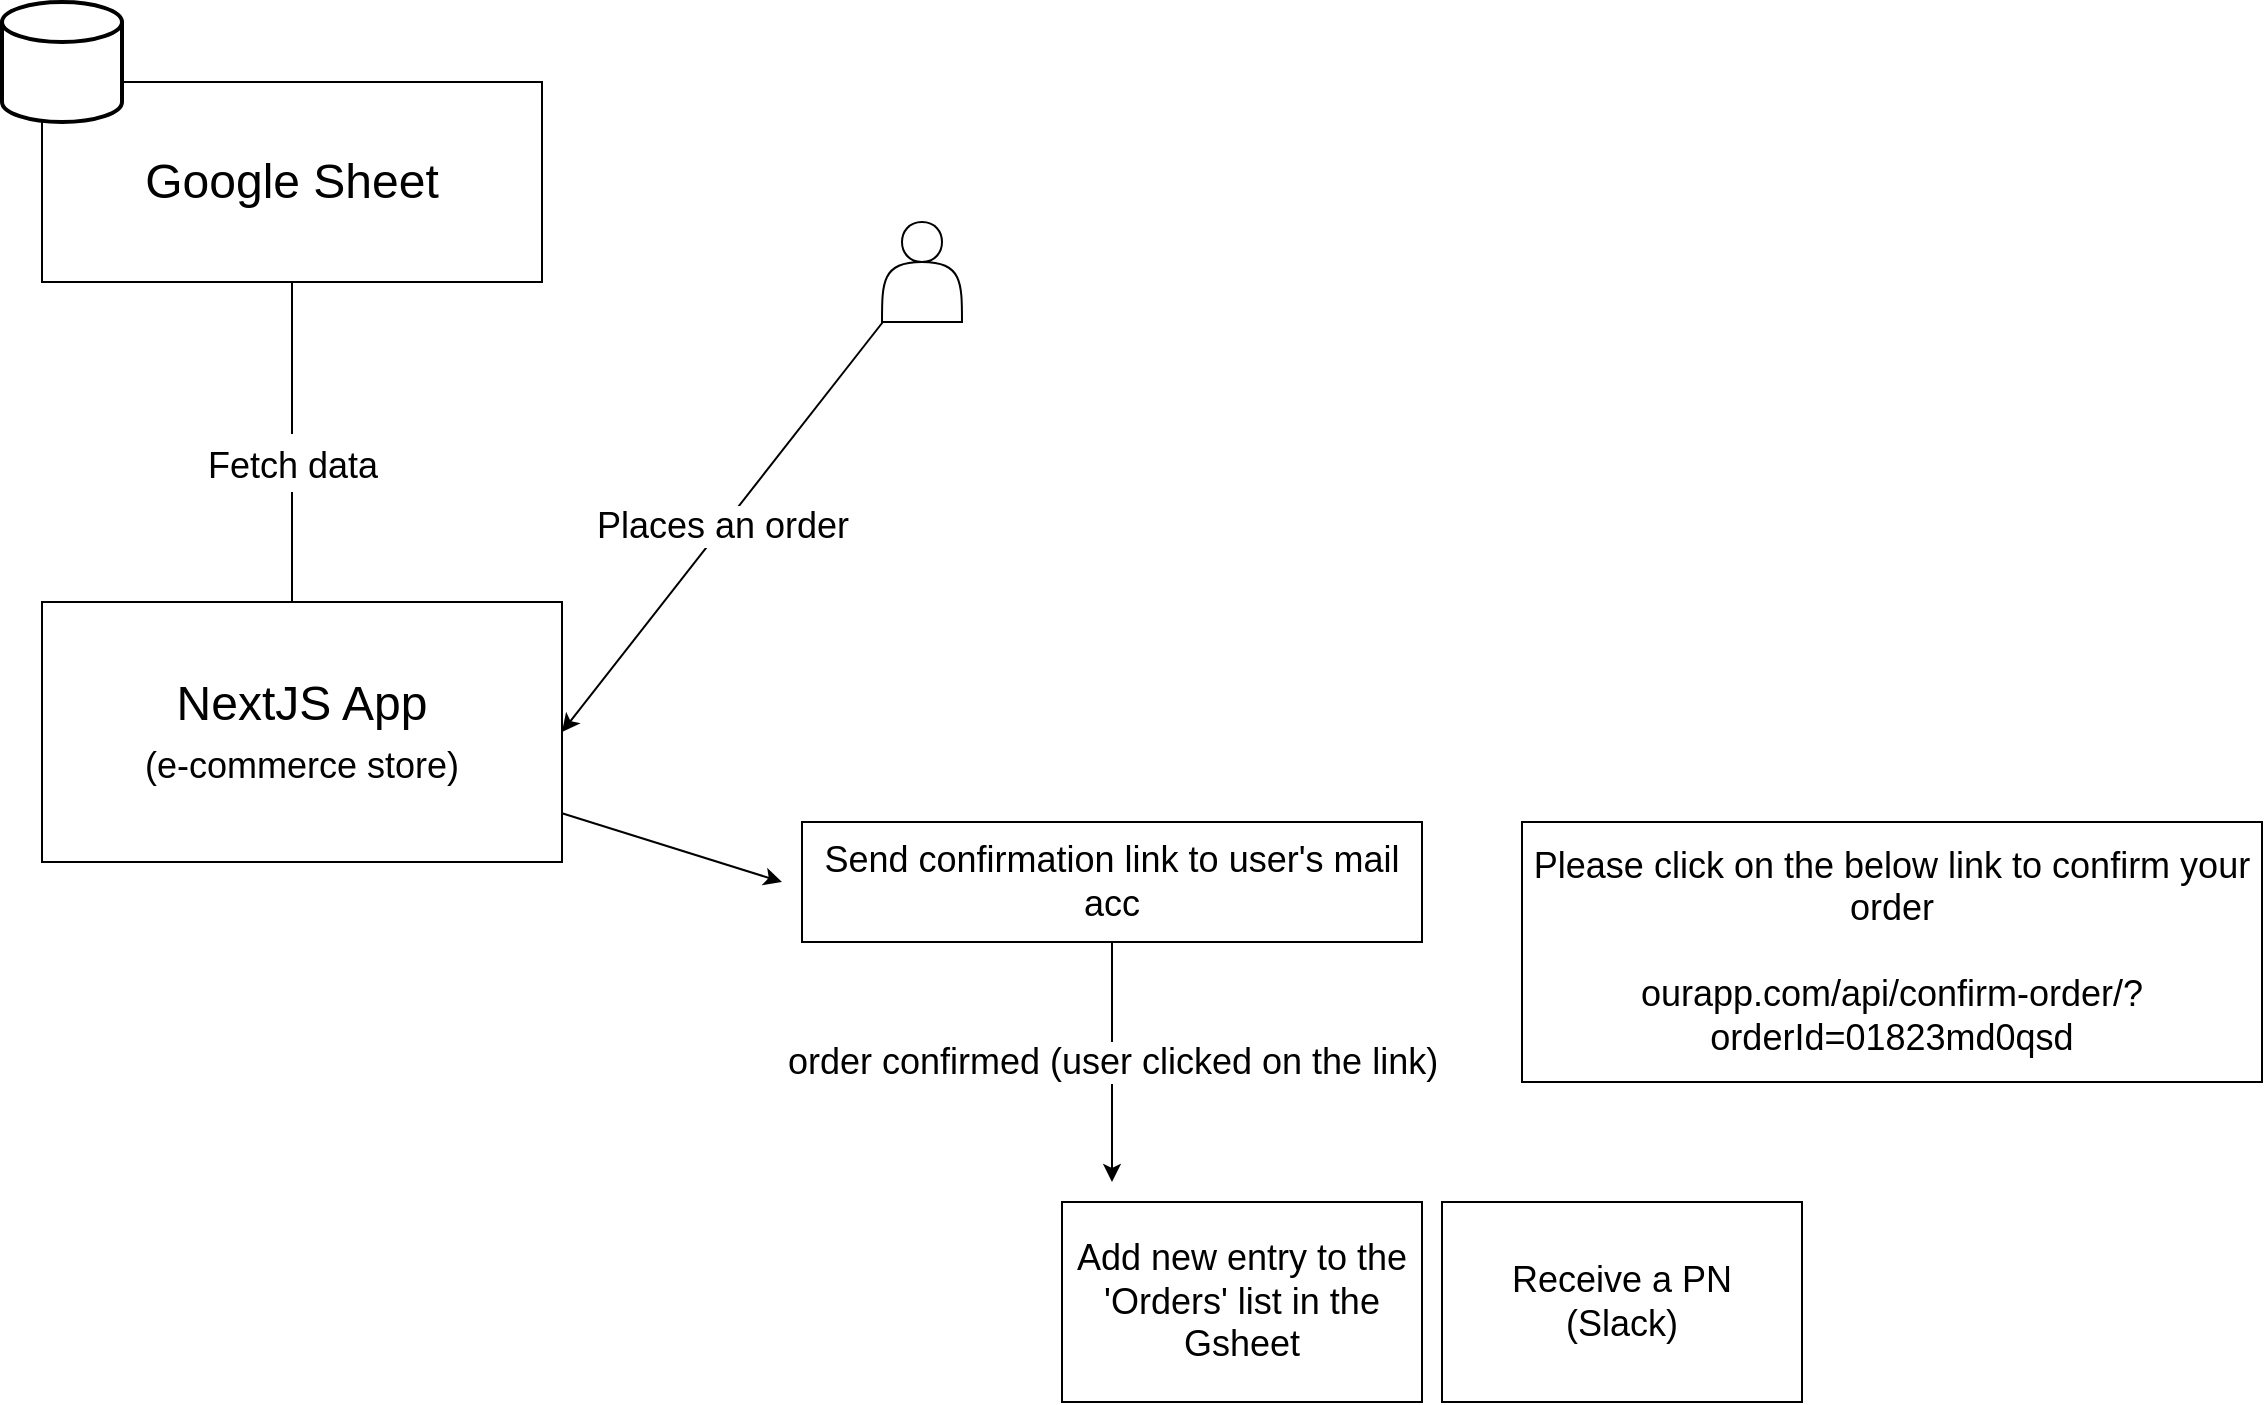 <mxfile>
    <diagram id="b6uoNwuYPiQxgnyS5Rox" name="Page-1">
        <mxGraphModel dx="1027" dy="847" grid="1" gridSize="10" guides="1" tooltips="1" connect="1" arrows="1" fold="1" page="1" pageScale="1" pageWidth="1169" pageHeight="827" math="0" shadow="0">
            <root>
                <mxCell id="0"/>
                <mxCell id="1" parent="0"/>
                <mxCell id="23" value="&lt;font style=&quot;font-size: 18px&quot;&gt;Fetch data&lt;/font&gt;" style="edgeStyle=none;html=1;fontSize=24;" parent="1" source="19" edge="1">
                    <mxGeometry relative="1" as="geometry">
                        <mxPoint x="165" y="360" as="targetPoint"/>
                    </mxGeometry>
                </mxCell>
                <mxCell id="19" value="&lt;font style=&quot;font-size: 24px&quot;&gt;Google Sheet&lt;/font&gt;" style="whiteSpace=wrap;html=1;fontSize=18;" parent="1" vertex="1">
                    <mxGeometry x="40" y="80" width="250" height="100" as="geometry"/>
                </mxCell>
                <mxCell id="20" value="" style="strokeWidth=2;html=1;shape=mxgraph.flowchart.database;whiteSpace=wrap;fontSize=24;" parent="1" vertex="1">
                    <mxGeometry x="20" y="40" width="60" height="60" as="geometry"/>
                </mxCell>
                <mxCell id="27" style="edgeStyle=none;html=1;fontSize=18;" parent="1" source="22" edge="1">
                    <mxGeometry relative="1" as="geometry">
                        <mxPoint x="410" y="480" as="targetPoint"/>
                    </mxGeometry>
                </mxCell>
                <mxCell id="22" value="NextJS App&lt;br&gt;&lt;font style=&quot;font-size: 18px&quot;&gt;(e-commerce store)&lt;/font&gt;" style="whiteSpace=wrap;html=1;fontSize=24;" parent="1" vertex="1">
                    <mxGeometry x="40" y="340" width="260" height="130" as="geometry"/>
                </mxCell>
                <mxCell id="26" value="Places an order" style="edgeStyle=none;html=1;entryX=1;entryY=0.5;entryDx=0;entryDy=0;fontSize=18;" parent="1" source="24" target="22" edge="1">
                    <mxGeometry relative="1" as="geometry"/>
                </mxCell>
                <mxCell id="24" value="" style="shape=actor;whiteSpace=wrap;html=1;fontSize=18;" parent="1" vertex="1">
                    <mxGeometry x="460" y="150" width="40" height="50" as="geometry"/>
                </mxCell>
                <mxCell id="30" value="order confirmed (user clicked on the link)" style="edgeStyle=none;html=1;fontSize=18;" parent="1" source="28" edge="1">
                    <mxGeometry relative="1" as="geometry">
                        <mxPoint x="575" y="630" as="targetPoint"/>
                    </mxGeometry>
                </mxCell>
                <mxCell id="28" value="Send confirmation link to user's mail acc" style="whiteSpace=wrap;html=1;fontSize=18;" parent="1" vertex="1">
                    <mxGeometry x="420" y="450" width="310" height="60" as="geometry"/>
                </mxCell>
                <mxCell id="31" value="Add new entry to the 'Orders' list in the Gsheet" style="whiteSpace=wrap;html=1;fontSize=18;" parent="1" vertex="1">
                    <mxGeometry x="550" y="640" width="180" height="100" as="geometry"/>
                </mxCell>
                <mxCell id="34" value="Receive a PN&lt;br&gt;(Slack)" style="whiteSpace=wrap;html=1;fontSize=18;" parent="1" vertex="1">
                    <mxGeometry x="740" y="640" width="180" height="100" as="geometry"/>
                </mxCell>
                <mxCell id="36" value="Please click on the below link to confirm your order&lt;br&gt;&lt;br&gt;ourapp.com/api/confirm-order/?orderId=01823md0qsd" style="whiteSpace=wrap;html=1;fontSize=18;" parent="1" vertex="1">
                    <mxGeometry x="780" y="450" width="370" height="130" as="geometry"/>
                </mxCell>
            </root>
        </mxGraphModel>
    </diagram>
</mxfile>